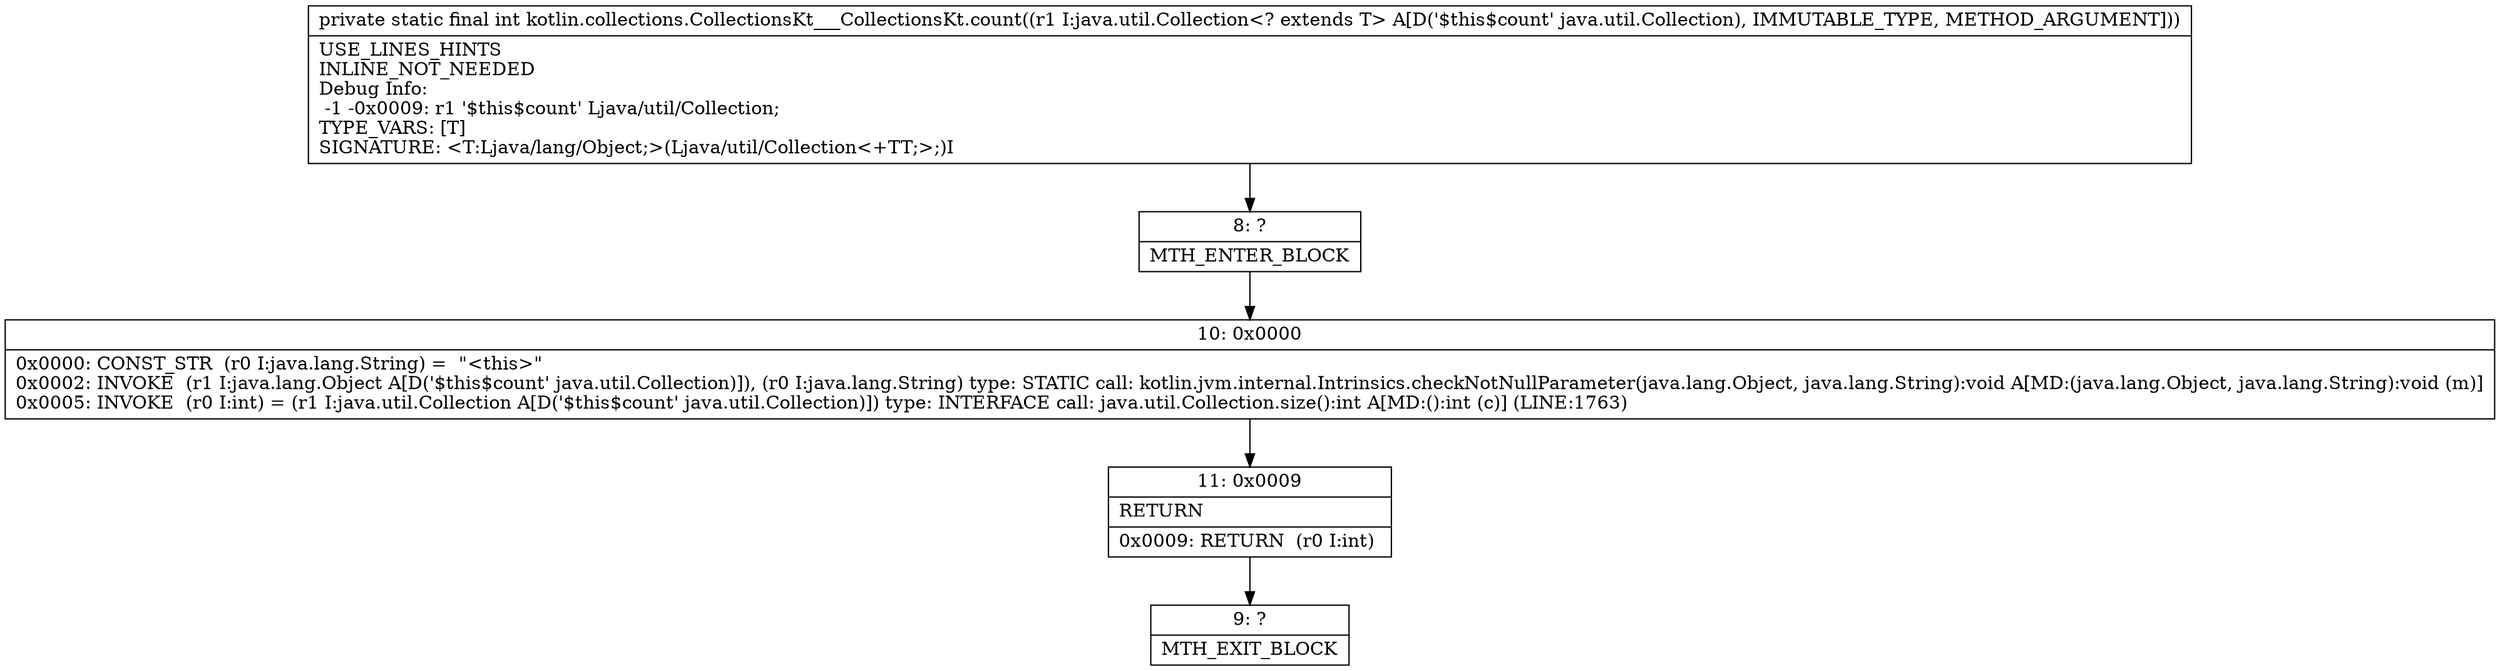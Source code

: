 digraph "CFG forkotlin.collections.CollectionsKt___CollectionsKt.count(Ljava\/util\/Collection;)I" {
Node_8 [shape=record,label="{8\:\ ?|MTH_ENTER_BLOCK\l}"];
Node_10 [shape=record,label="{10\:\ 0x0000|0x0000: CONST_STR  (r0 I:java.lang.String) =  \"\<this\>\" \l0x0002: INVOKE  (r1 I:java.lang.Object A[D('$this$count' java.util.Collection)]), (r0 I:java.lang.String) type: STATIC call: kotlin.jvm.internal.Intrinsics.checkNotNullParameter(java.lang.Object, java.lang.String):void A[MD:(java.lang.Object, java.lang.String):void (m)]\l0x0005: INVOKE  (r0 I:int) = (r1 I:java.util.Collection A[D('$this$count' java.util.Collection)]) type: INTERFACE call: java.util.Collection.size():int A[MD:():int (c)] (LINE:1763)\l}"];
Node_11 [shape=record,label="{11\:\ 0x0009|RETURN\l|0x0009: RETURN  (r0 I:int) \l}"];
Node_9 [shape=record,label="{9\:\ ?|MTH_EXIT_BLOCK\l}"];
MethodNode[shape=record,label="{private static final int kotlin.collections.CollectionsKt___CollectionsKt.count((r1 I:java.util.Collection\<? extends T\> A[D('$this$count' java.util.Collection), IMMUTABLE_TYPE, METHOD_ARGUMENT]))  | USE_LINES_HINTS\lINLINE_NOT_NEEDED\lDebug Info:\l  \-1 \-0x0009: r1 '$this$count' Ljava\/util\/Collection;\lTYPE_VARS: [T]\lSIGNATURE: \<T:Ljava\/lang\/Object;\>(Ljava\/util\/Collection\<+TT;\>;)I\l}"];
MethodNode -> Node_8;Node_8 -> Node_10;
Node_10 -> Node_11;
Node_11 -> Node_9;
}

